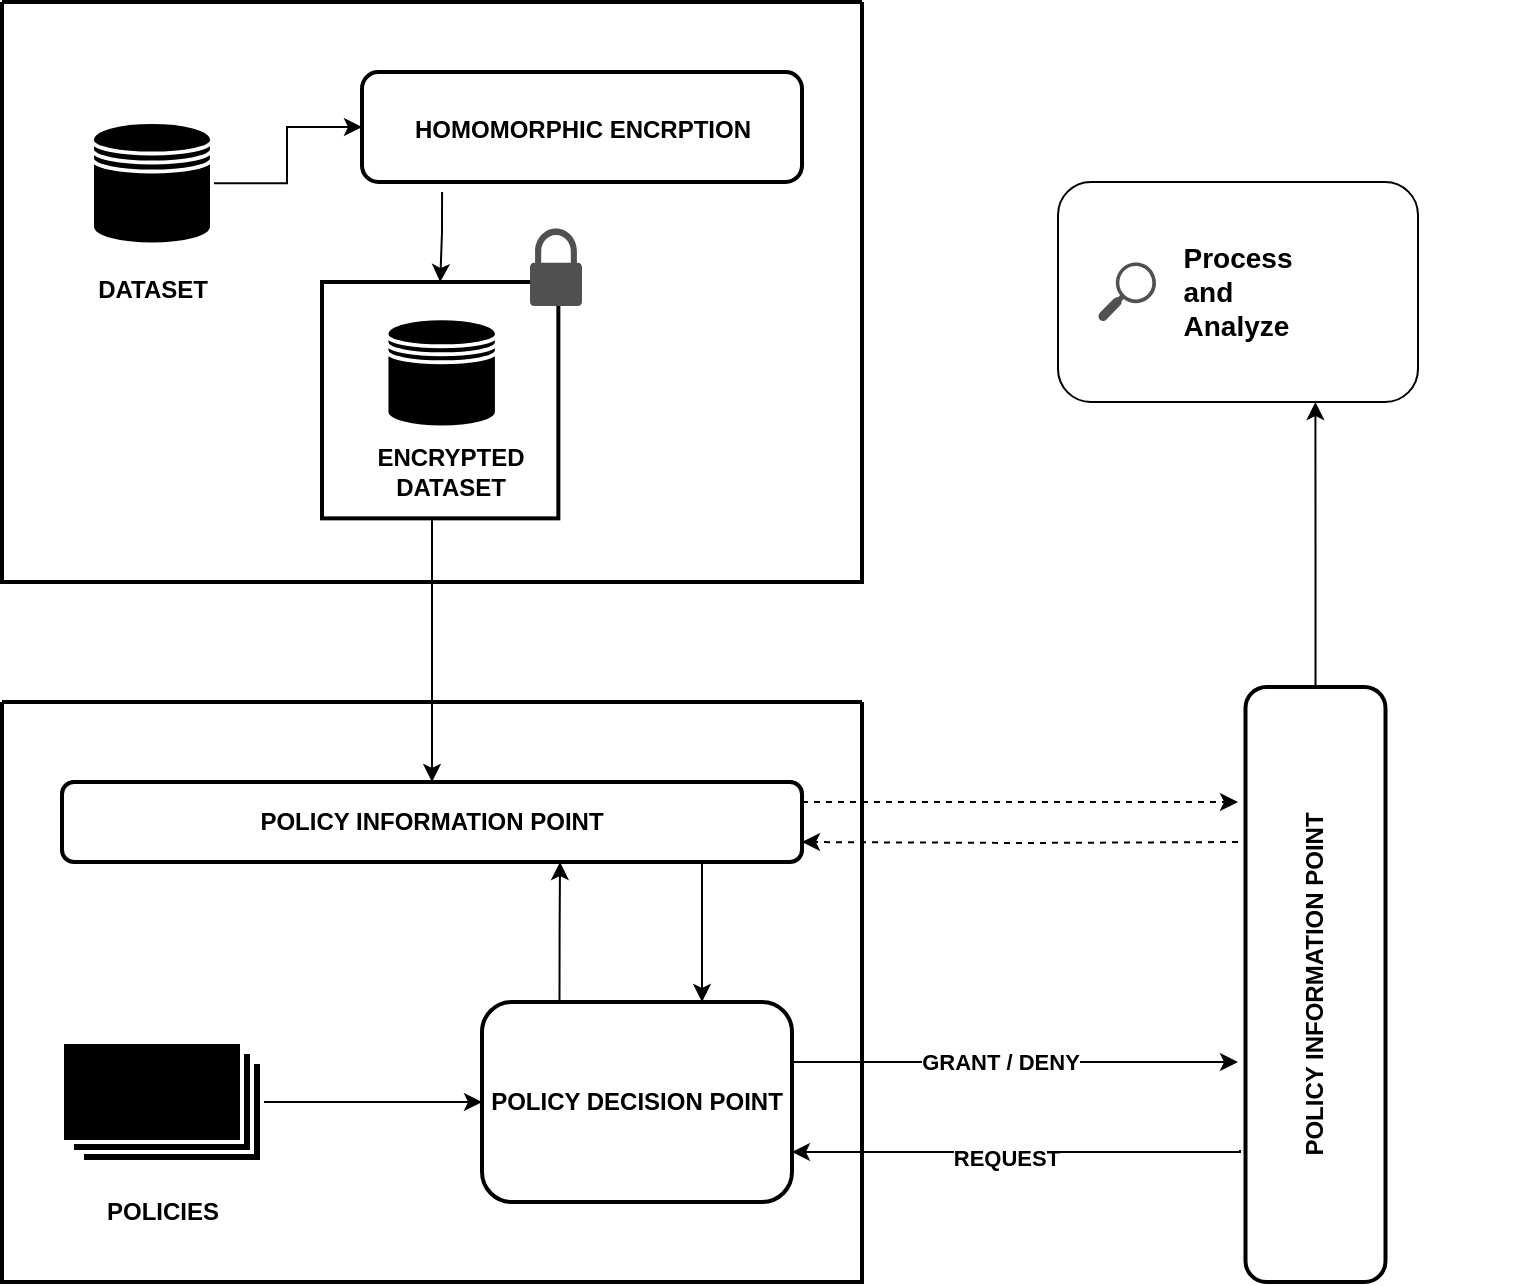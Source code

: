 <mxfile version="22.1.16" type="github">
  <diagram name="Page-1" id="MlF_dzwxMxhkYbkUneEa">
    <mxGraphModel dx="1039" dy="515" grid="1" gridSize="10" guides="1" tooltips="1" connect="1" arrows="1" fold="1" page="1" pageScale="1" pageWidth="850" pageHeight="1100" background="none" math="0" shadow="0">
      <root>
        <mxCell id="0" />
        <mxCell id="1" parent="0" />
        <mxCell id="712ERAdk77Vl7Lxlt1qB-10" value="" style="swimlane;startSize=0;fillColor=#000000;strokeColor=default;strokeWidth=2;fontColor=#000000;" parent="1" vertex="1">
          <mxGeometry x="82" y="80" width="430" height="290" as="geometry" />
        </mxCell>
        <mxCell id="712ERAdk77Vl7Lxlt1qB-25" style="edgeStyle=orthogonalEdgeStyle;rounded=0;orthogonalLoop=1;jettySize=auto;html=1;strokeColor=default;fontColor=#000000;exitX=0.182;exitY=1.091;exitDx=0;exitDy=0;exitPerimeter=0;" parent="712ERAdk77Vl7Lxlt1qB-10" source="712ERAdk77Vl7Lxlt1qB-17" target="712ERAdk77Vl7Lxlt1qB-22" edge="1">
          <mxGeometry relative="1" as="geometry" />
        </mxCell>
        <mxCell id="712ERAdk77Vl7Lxlt1qB-26" style="edgeStyle=orthogonalEdgeStyle;rounded=0;orthogonalLoop=1;jettySize=auto;html=1;entryX=0;entryY=0.5;entryDx=0;entryDy=0;strokeColor=default;fontColor=#000000;" parent="712ERAdk77Vl7Lxlt1qB-10" source="712ERAdk77Vl7Lxlt1qB-12" target="712ERAdk77Vl7Lxlt1qB-17" edge="1">
          <mxGeometry relative="1" as="geometry" />
        </mxCell>
        <mxCell id="712ERAdk77Vl7Lxlt1qB-16" value="&lt;font&gt;&lt;b&gt;HOMOMORPHIC ENCRPTION&lt;/b&gt;&lt;br&gt;&lt;/font&gt;" style="text;html=1;align=center;verticalAlign=middle;resizable=0;points=[];autosize=1;strokeColor=none;fillColor=none;fontColor=#000000;" parent="712ERAdk77Vl7Lxlt1qB-10" vertex="1">
          <mxGeometry x="195" y="48.75" width="190" height="30" as="geometry" />
        </mxCell>
        <mxCell id="712ERAdk77Vl7Lxlt1qB-17" value="" style="rounded=1;whiteSpace=wrap;html=1;fillColor=none;strokeColor=default;strokeWidth=2;fontColor=#000000;" parent="712ERAdk77Vl7Lxlt1qB-10" vertex="1">
          <mxGeometry x="180" y="35" width="220" height="55" as="geometry" />
        </mxCell>
        <mxCell id="712ERAdk77Vl7Lxlt1qB-12" value="" style="shape=datastore;whiteSpace=wrap;html=1;fillColor=#000000;strokeColor=#FFFFFF;strokeWidth=2;fontColor=#000000;" parent="712ERAdk77Vl7Lxlt1qB-10" vertex="1">
          <mxGeometry x="45" y="60" width="60" height="61.224" as="geometry" />
        </mxCell>
        <mxCell id="712ERAdk77Vl7Lxlt1qB-13" value="&lt;div&gt;&lt;b&gt;DATASET&lt;/b&gt;&lt;/div&gt;" style="text;html=1;align=center;verticalAlign=middle;resizable=0;points=[];autosize=1;strokeColor=none;fillColor=none;fontColor=#000000;" parent="712ERAdk77Vl7Lxlt1qB-10" vertex="1">
          <mxGeometry x="35" y="129.388" width="80" height="30" as="geometry" />
        </mxCell>
        <mxCell id="9P9yUoY3Di7MT4rerMMI-18" value="" style="group" vertex="1" connectable="0" parent="712ERAdk77Vl7Lxlt1qB-10">
          <mxGeometry x="160" y="140" width="145" height="150" as="geometry" />
        </mxCell>
        <mxCell id="712ERAdk77Vl7Lxlt1qB-22" value="" style="whiteSpace=wrap;html=1;aspect=fixed;fillColor=none;strokeColor=default;strokeWidth=2;fontColor=#000000;" parent="9P9yUoY3Di7MT4rerMMI-18" vertex="1">
          <mxGeometry width="118.182" height="118.182" as="geometry" />
        </mxCell>
        <mxCell id="712ERAdk77Vl7Lxlt1qB-19" value="" style="group;fontColor=#000000;" parent="9P9yUoY3Di7MT4rerMMI-18" vertex="1" connectable="0">
          <mxGeometry x="18.413" y="18.182" width="126.587" height="131.818" as="geometry" />
        </mxCell>
        <mxCell id="712ERAdk77Vl7Lxlt1qB-20" value="" style="shape=datastore;whiteSpace=wrap;html=1;fillColor=#000000;strokeColor=#FFFFFF;strokeWidth=2;fontColor=#000000;" parent="712ERAdk77Vl7Lxlt1qB-19" vertex="1">
          <mxGeometry x="13.81" width="55.238" height="54.545" as="geometry" />
        </mxCell>
        <mxCell id="712ERAdk77Vl7Lxlt1qB-21" value="&lt;b&gt;ENCRYPTED&lt;/b&gt;&lt;div&gt;&lt;b&gt;DATASET&lt;/b&gt;&lt;/div&gt;" style="text;html=1;align=center;verticalAlign=middle;resizable=0;points=[];autosize=1;strokeColor=none;fillColor=none;fontColor=#000000;" parent="712ERAdk77Vl7Lxlt1qB-19" vertex="1">
          <mxGeometry x="-4.603" y="57.273" width="100" height="40" as="geometry" />
        </mxCell>
        <mxCell id="WExa6QN-3f2ECs_styrt-5" style="edgeStyle=orthogonalEdgeStyle;rounded=0;orthogonalLoop=1;jettySize=auto;html=1;entryX=0.5;entryY=1;entryDx=0;entryDy=0;strokeColor=#FFFFFF;fontColor=#000000;" parent="1" edge="1">
          <mxGeometry relative="1" as="geometry">
            <mxPoint x="829" y="500" as="targetPoint" />
            <mxPoint x="829" y="560" as="sourcePoint" />
          </mxGeometry>
        </mxCell>
        <mxCell id="712ERAdk77Vl7Lxlt1qB-40" value="" style="swimlane;startSize=0;fillColor=none;strokeColor=default;strokeWidth=2;fontColor=#000000;" parent="1" vertex="1">
          <mxGeometry x="82" y="430" width="430" height="290" as="geometry" />
        </mxCell>
        <mxCell id="712ERAdk77Vl7Lxlt1qB-54" value="&lt;b&gt;&lt;font&gt;POLICY DECISION POINT&lt;/font&gt;&lt;br&gt;&lt;/b&gt;" style="rounded=1;whiteSpace=wrap;html=1;fillColor=none;strokeColor=default;strokeWidth=2;fontColor=#000000;" parent="712ERAdk77Vl7Lxlt1qB-40" vertex="1">
          <mxGeometry x="240" y="150" width="155" height="100" as="geometry" />
        </mxCell>
        <mxCell id="WExa6QN-3f2ECs_styrt-4" style="edgeStyle=orthogonalEdgeStyle;rounded=0;orthogonalLoop=1;jettySize=auto;html=1;strokeColor=default;fontColor=#000000;" parent="712ERAdk77Vl7Lxlt1qB-40" source="712ERAdk77Vl7Lxlt1qB-55" edge="1">
          <mxGeometry relative="1" as="geometry">
            <Array as="points">
              <mxPoint x="350" y="150" />
            </Array>
            <mxPoint x="350" y="150" as="targetPoint" />
          </mxGeometry>
        </mxCell>
        <mxCell id="712ERAdk77Vl7Lxlt1qB-55" value="&lt;b&gt;&lt;font&gt;POLICY INFORMATION POINT&lt;/font&gt;&lt;br&gt;&lt;/b&gt;" style="rounded=1;whiteSpace=wrap;html=1;fillColor=none;strokeColor=default;strokeWidth=2;fontColor=#000000;" parent="712ERAdk77Vl7Lxlt1qB-40" vertex="1">
          <mxGeometry x="30" y="40" width="370" height="40" as="geometry" />
        </mxCell>
        <mxCell id="712ERAdk77Vl7Lxlt1qB-59" style="edgeStyle=orthogonalEdgeStyle;rounded=0;orthogonalLoop=1;jettySize=auto;html=1;exitX=0.25;exitY=0;exitDx=0;exitDy=0;entryX=0.673;entryY=1;entryDx=0;entryDy=0;entryPerimeter=0;strokeColor=default;fontColor=#000000;" parent="712ERAdk77Vl7Lxlt1qB-40" source="712ERAdk77Vl7Lxlt1qB-54" target="712ERAdk77Vl7Lxlt1qB-55" edge="1">
          <mxGeometry relative="1" as="geometry" />
        </mxCell>
        <mxCell id="9P9yUoY3Di7MT4rerMMI-2" style="edgeStyle=orthogonalEdgeStyle;rounded=0;orthogonalLoop=1;jettySize=auto;html=1;" edge="1" parent="712ERAdk77Vl7Lxlt1qB-40" source="712ERAdk77Vl7Lxlt1qB-7" target="712ERAdk77Vl7Lxlt1qB-54">
          <mxGeometry relative="1" as="geometry">
            <Array as="points">
              <mxPoint x="180" y="200" />
              <mxPoint x="180" y="200" />
            </Array>
          </mxGeometry>
        </mxCell>
        <mxCell id="712ERAdk77Vl7Lxlt1qB-7" value="" style="verticalLabelPosition=bottom;verticalAlign=top;html=1;shape=mxgraph.basic.layered_rect;dx=10;outlineConnect=0;whiteSpace=wrap;fillColor=#000000;strokeWidth=2;strokeColor=#FFFFFF;fontColor=#000000;" parent="712ERAdk77Vl7Lxlt1qB-40" vertex="1">
          <mxGeometry x="30" y="170" width="100" height="60" as="geometry" />
        </mxCell>
        <mxCell id="712ERAdk77Vl7Lxlt1qB-27" value="&lt;b&gt;&lt;font&gt;POLICIES&lt;/font&gt;&lt;/b&gt;" style="text;html=1;align=center;verticalAlign=middle;resizable=0;points=[];autosize=1;strokeColor=none;fillColor=none;fontColor=#000000;" parent="712ERAdk77Vl7Lxlt1qB-40" vertex="1">
          <mxGeometry x="40" y="240" width="80" height="30" as="geometry" />
        </mxCell>
        <mxCell id="712ERAdk77Vl7Lxlt1qB-57" style="edgeStyle=orthogonalEdgeStyle;rounded=0;orthogonalLoop=1;jettySize=auto;html=1;exitX=0.5;exitY=1;exitDx=0;exitDy=0;entryX=0.5;entryY=0;entryDx=0;entryDy=0;strokeColor=default;fontColor=#000000;" parent="1" source="712ERAdk77Vl7Lxlt1qB-22" target="712ERAdk77Vl7Lxlt1qB-55" edge="1">
          <mxGeometry relative="1" as="geometry">
            <Array as="points">
              <mxPoint x="297" y="338" />
            </Array>
          </mxGeometry>
        </mxCell>
        <mxCell id="9P9yUoY3Di7MT4rerMMI-7" style="edgeStyle=orthogonalEdgeStyle;rounded=0;orthogonalLoop=1;jettySize=auto;html=1;entryX=1;entryY=0.75;entryDx=0;entryDy=0;exitX=0.222;exitY=-0.039;exitDx=0;exitDy=0;exitPerimeter=0;" edge="1" parent="1" source="9P9yUoY3Di7MT4rerMMI-5" target="712ERAdk77Vl7Lxlt1qB-54">
          <mxGeometry relative="1" as="geometry">
            <Array as="points">
              <mxPoint x="701" y="655" />
            </Array>
          </mxGeometry>
        </mxCell>
        <mxCell id="9P9yUoY3Di7MT4rerMMI-9" value="&lt;b&gt;REQUEST&lt;/b&gt;" style="edgeLabel;html=1;align=center;verticalAlign=middle;resizable=0;points=[];" vertex="1" connectable="0" parent="9P9yUoY3Di7MT4rerMMI-7">
          <mxGeometry x="0.049" y="3" relative="1" as="geometry">
            <mxPoint as="offset" />
          </mxGeometry>
        </mxCell>
        <mxCell id="9P9yUoY3Di7MT4rerMMI-12" style="edgeStyle=orthogonalEdgeStyle;rounded=0;orthogonalLoop=1;jettySize=auto;html=1;entryX=1;entryY=0.75;entryDx=0;entryDy=0;dashed=1;" edge="1" parent="1" target="712ERAdk77Vl7Lxlt1qB-55">
          <mxGeometry relative="1" as="geometry">
            <mxPoint x="700" y="500" as="sourcePoint" />
          </mxGeometry>
        </mxCell>
        <mxCell id="9P9yUoY3Di7MT4rerMMI-5" value="&lt;b&gt;&lt;font&gt;POLICY INFORMATION POINT&lt;/font&gt;&lt;br&gt;&lt;/b&gt;" style="rounded=1;whiteSpace=wrap;html=1;fillColor=none;strokeColor=default;strokeWidth=2;fontColor=#000000;rotation=-90;" vertex="1" parent="1">
          <mxGeometry x="590" y="536.25" width="297.5" height="70" as="geometry" />
        </mxCell>
        <mxCell id="9P9yUoY3Di7MT4rerMMI-6" style="edgeStyle=orthogonalEdgeStyle;rounded=0;orthogonalLoop=1;jettySize=auto;html=1;" edge="1" parent="1" source="712ERAdk77Vl7Lxlt1qB-54">
          <mxGeometry relative="1" as="geometry">
            <mxPoint x="700" y="610" as="targetPoint" />
            <Array as="points">
              <mxPoint x="697" y="610" />
            </Array>
          </mxGeometry>
        </mxCell>
        <mxCell id="9P9yUoY3Di7MT4rerMMI-8" value="&lt;b&gt;GRANT / DENY&lt;br&gt;&lt;/b&gt;" style="edgeLabel;html=1;align=center;verticalAlign=middle;resizable=0;points=[];" vertex="1" connectable="0" parent="9P9yUoY3Di7MT4rerMMI-6">
          <mxGeometry x="-0.067" relative="1" as="geometry">
            <mxPoint as="offset" />
          </mxGeometry>
        </mxCell>
        <mxCell id="9P9yUoY3Di7MT4rerMMI-11" style="edgeStyle=orthogonalEdgeStyle;rounded=0;orthogonalLoop=1;jettySize=auto;html=1;dashed=1;" edge="1" parent="1" source="712ERAdk77Vl7Lxlt1qB-55">
          <mxGeometry relative="1" as="geometry">
            <mxPoint x="700" y="480" as="targetPoint" />
            <Array as="points">
              <mxPoint x="640" y="480" />
              <mxPoint x="640" y="480" />
            </Array>
          </mxGeometry>
        </mxCell>
        <mxCell id="9P9yUoY3Di7MT4rerMMI-13" value="&lt;div align=&quot;left&quot;&gt;&lt;blockquote&gt;&lt;blockquote&gt;&lt;div&gt;&lt;b&gt;&lt;font style=&quot;font-size: 14px;&quot;&gt;Process and Analyze&lt;/font&gt;&lt;/b&gt;&lt;br&gt;&lt;/div&gt;&lt;/blockquote&gt;&lt;/blockquote&gt;&lt;/div&gt;" style="rounded=1;whiteSpace=wrap;html=1;align=center;labelPosition=center;verticalLabelPosition=middle;verticalAlign=middle;" vertex="1" parent="1">
          <mxGeometry x="610" y="170" width="180" height="110" as="geometry" />
        </mxCell>
        <mxCell id="9P9yUoY3Di7MT4rerMMI-15" value="" style="sketch=0;pointerEvents=1;shadow=0;dashed=0;html=1;strokeColor=none;fillColor=#505050;labelPosition=center;verticalLabelPosition=bottom;verticalAlign=top;outlineConnect=0;align=center;shape=mxgraph.office.security.lock_protected;" vertex="1" parent="1">
          <mxGeometry x="346" y="193.22" width="26" height="38.78" as="geometry" />
        </mxCell>
        <mxCell id="9P9yUoY3Di7MT4rerMMI-20" value="" style="sketch=0;pointerEvents=1;shadow=0;dashed=0;html=1;strokeColor=none;fillColor=#505050;labelPosition=center;verticalLabelPosition=bottom;verticalAlign=top;outlineConnect=0;align=center;shape=mxgraph.office.concepts.search;" vertex="1" parent="1">
          <mxGeometry x="630" y="210.25" width="29" height="29.5" as="geometry" />
        </mxCell>
        <mxCell id="9P9yUoY3Di7MT4rerMMI-22" style="edgeStyle=orthogonalEdgeStyle;rounded=0;orthogonalLoop=1;jettySize=auto;html=1;entryX=0.715;entryY=1;entryDx=0;entryDy=0;entryPerimeter=0;" edge="1" parent="1" source="9P9yUoY3Di7MT4rerMMI-5" target="9P9yUoY3Di7MT4rerMMI-13">
          <mxGeometry relative="1" as="geometry" />
        </mxCell>
      </root>
    </mxGraphModel>
  </diagram>
</mxfile>
